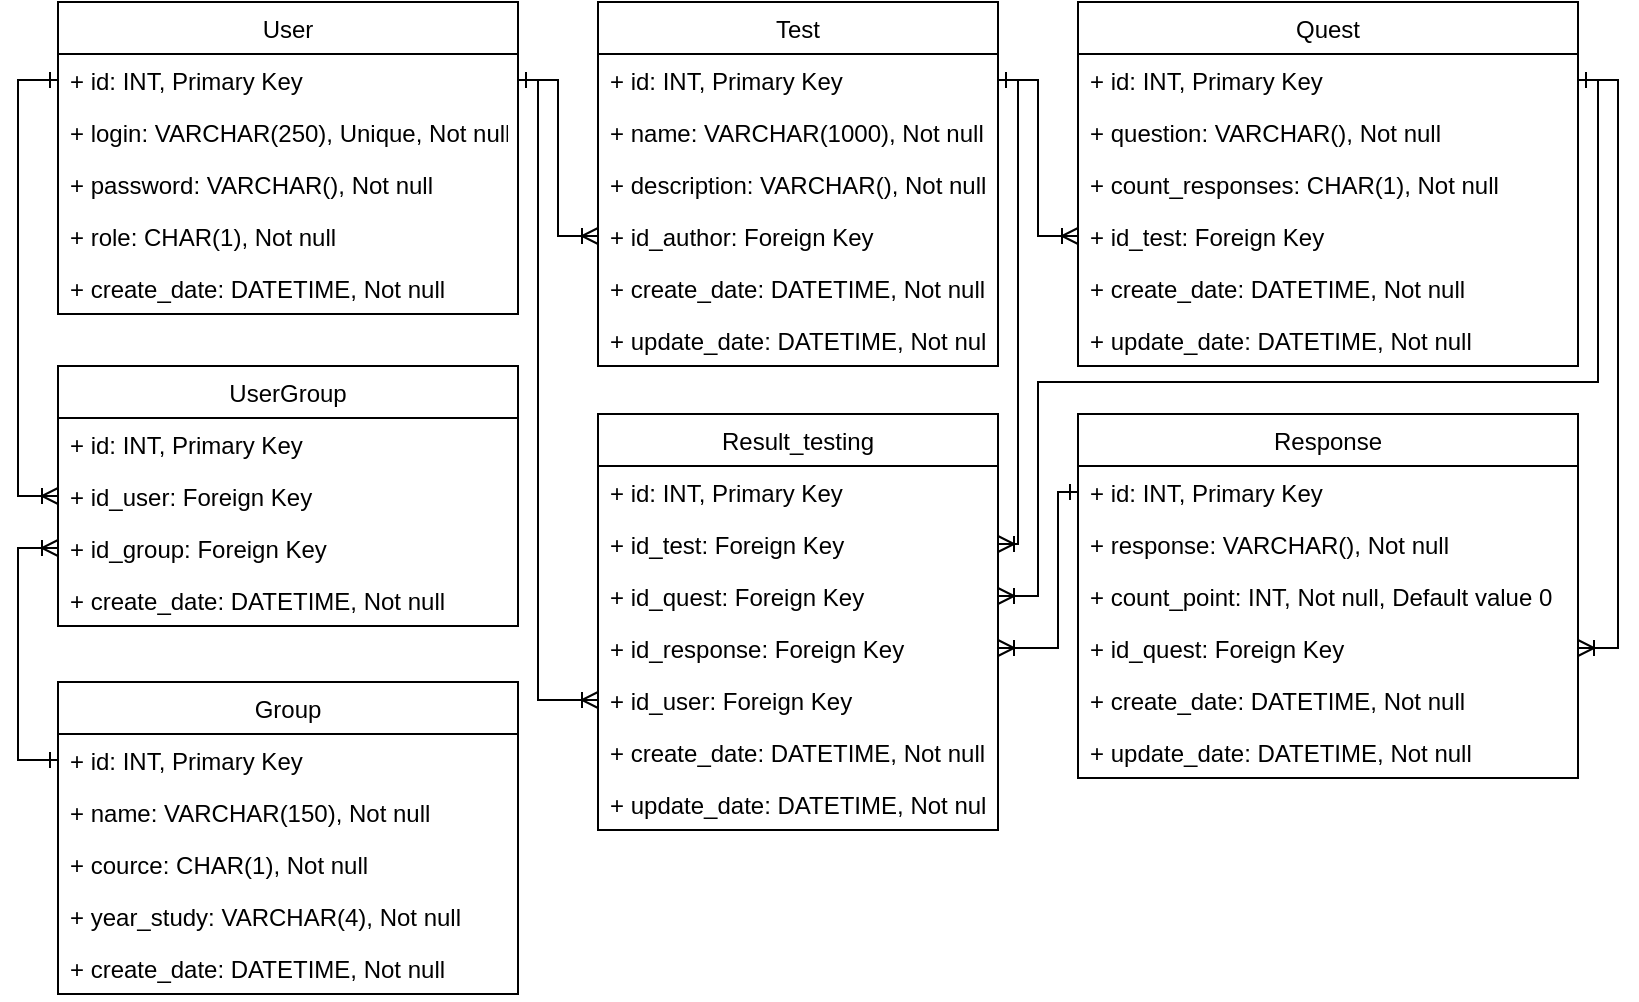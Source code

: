 <mxfile version="17.5.0" type="device"><diagram id="C5RBs43oDa-KdzZeNtuy" name="Page-1"><mxGraphModel dx="1385" dy="632" grid="1" gridSize="10" guides="1" tooltips="1" connect="1" arrows="1" fold="1" page="0" pageScale="1" pageWidth="827" pageHeight="1169" math="0" shadow="0"><root><mxCell id="WIyWlLk6GJQsqaUBKTNV-0"/><mxCell id="WIyWlLk6GJQsqaUBKTNV-1" parent="WIyWlLk6GJQsqaUBKTNV-0"/><mxCell id="CfD4FoiF6nNvBr-aVgtz-0" value="User" style="swimlane;fontStyle=0;childLayout=stackLayout;horizontal=1;startSize=26;fillColor=none;horizontalStack=0;resizeParent=1;resizeParentMax=0;resizeLast=0;collapsible=1;marginBottom=0;" vertex="1" parent="WIyWlLk6GJQsqaUBKTNV-1"><mxGeometry x="10" y="40" width="230" height="156" as="geometry"/></mxCell><mxCell id="CfD4FoiF6nNvBr-aVgtz-1" value="+ id: INT, Primary Key" style="text;strokeColor=none;fillColor=none;align=left;verticalAlign=top;spacingLeft=4;spacingRight=4;overflow=hidden;rotatable=0;points=[[0,0.5],[1,0.5]];portConstraint=eastwest;" vertex="1" parent="CfD4FoiF6nNvBr-aVgtz-0"><mxGeometry y="26" width="230" height="26" as="geometry"/></mxCell><mxCell id="CfD4FoiF6nNvBr-aVgtz-2" value="+ login: VARCHAR(250), Unique, Not null" style="text;strokeColor=none;fillColor=none;align=left;verticalAlign=top;spacingLeft=4;spacingRight=4;overflow=hidden;rotatable=0;points=[[0,0.5],[1,0.5]];portConstraint=eastwest;" vertex="1" parent="CfD4FoiF6nNvBr-aVgtz-0"><mxGeometry y="52" width="230" height="26" as="geometry"/></mxCell><mxCell id="CfD4FoiF6nNvBr-aVgtz-3" value="+ password: VARCHAR(), Not null" style="text;strokeColor=none;fillColor=none;align=left;verticalAlign=top;spacingLeft=4;spacingRight=4;overflow=hidden;rotatable=0;points=[[0,0.5],[1,0.5]];portConstraint=eastwest;" vertex="1" parent="CfD4FoiF6nNvBr-aVgtz-0"><mxGeometry y="78" width="230" height="26" as="geometry"/></mxCell><mxCell id="CfD4FoiF6nNvBr-aVgtz-24" value="+ role: CHAR(1), Not null" style="text;strokeColor=none;fillColor=none;align=left;verticalAlign=top;spacingLeft=4;spacingRight=4;overflow=hidden;rotatable=0;points=[[0,0.5],[1,0.5]];portConstraint=eastwest;" vertex="1" parent="CfD4FoiF6nNvBr-aVgtz-0"><mxGeometry y="104" width="230" height="26" as="geometry"/></mxCell><mxCell id="CfD4FoiF6nNvBr-aVgtz-25" value="+ create_date: DATETIME, Not null" style="text;strokeColor=none;fillColor=none;align=left;verticalAlign=top;spacingLeft=4;spacingRight=4;overflow=hidden;rotatable=0;points=[[0,0.5],[1,0.5]];portConstraint=eastwest;fontSize=12;" vertex="1" parent="CfD4FoiF6nNvBr-aVgtz-0"><mxGeometry y="130" width="230" height="26" as="geometry"/></mxCell><mxCell id="CfD4FoiF6nNvBr-aVgtz-4" value="Group" style="swimlane;fontStyle=0;childLayout=stackLayout;horizontal=1;startSize=26;fillColor=none;horizontalStack=0;resizeParent=1;resizeParentMax=0;resizeLast=0;collapsible=1;marginBottom=0;" vertex="1" parent="WIyWlLk6GJQsqaUBKTNV-1"><mxGeometry x="10" y="380" width="230" height="156" as="geometry"/></mxCell><mxCell id="CfD4FoiF6nNvBr-aVgtz-5" value="+ id: INT, Primary Key" style="text;strokeColor=none;fillColor=none;align=left;verticalAlign=top;spacingLeft=4;spacingRight=4;overflow=hidden;rotatable=0;points=[[0,0.5],[1,0.5]];portConstraint=eastwest;" vertex="1" parent="CfD4FoiF6nNvBr-aVgtz-4"><mxGeometry y="26" width="230" height="26" as="geometry"/></mxCell><mxCell id="CfD4FoiF6nNvBr-aVgtz-6" value="+ name: VARCHAR(150), Not null" style="text;strokeColor=none;fillColor=none;align=left;verticalAlign=top;spacingLeft=4;spacingRight=4;overflow=hidden;rotatable=0;points=[[0,0.5],[1,0.5]];portConstraint=eastwest;" vertex="1" parent="CfD4FoiF6nNvBr-aVgtz-4"><mxGeometry y="52" width="230" height="26" as="geometry"/></mxCell><mxCell id="CfD4FoiF6nNvBr-aVgtz-7" value="+ cource: CHAR(1), Not null" style="text;strokeColor=none;fillColor=none;align=left;verticalAlign=top;spacingLeft=4;spacingRight=4;overflow=hidden;rotatable=0;points=[[0,0.5],[1,0.5]];portConstraint=eastwest;" vertex="1" parent="CfD4FoiF6nNvBr-aVgtz-4"><mxGeometry y="78" width="230" height="26" as="geometry"/></mxCell><mxCell id="CfD4FoiF6nNvBr-aVgtz-26" value="+ year_study: VARCHAR(4), Not null" style="text;strokeColor=none;fillColor=none;align=left;verticalAlign=top;spacingLeft=4;spacingRight=4;overflow=hidden;rotatable=0;points=[[0,0.5],[1,0.5]];portConstraint=eastwest;" vertex="1" parent="CfD4FoiF6nNvBr-aVgtz-4"><mxGeometry y="104" width="230" height="26" as="geometry"/></mxCell><mxCell id="CfD4FoiF6nNvBr-aVgtz-27" value="+ create_date: DATETIME, Not null" style="text;strokeColor=none;fillColor=none;align=left;verticalAlign=top;spacingLeft=4;spacingRight=4;overflow=hidden;rotatable=0;points=[[0,0.5],[1,0.5]];portConstraint=eastwest;" vertex="1" parent="CfD4FoiF6nNvBr-aVgtz-4"><mxGeometry y="130" width="230" height="26" as="geometry"/></mxCell><mxCell id="CfD4FoiF6nNvBr-aVgtz-8" value="Quest" style="swimlane;fontStyle=0;childLayout=stackLayout;horizontal=1;startSize=26;fillColor=none;horizontalStack=0;resizeParent=1;resizeParentMax=0;resizeLast=0;collapsible=1;marginBottom=0;" vertex="1" parent="WIyWlLk6GJQsqaUBKTNV-1"><mxGeometry x="520" y="40" width="250" height="182" as="geometry"/></mxCell><mxCell id="CfD4FoiF6nNvBr-aVgtz-9" value="+ id: INT, Primary Key" style="text;strokeColor=none;fillColor=none;align=left;verticalAlign=top;spacingLeft=4;spacingRight=4;overflow=hidden;rotatable=0;points=[[0,0.5],[1,0.5]];portConstraint=eastwest;" vertex="1" parent="CfD4FoiF6nNvBr-aVgtz-8"><mxGeometry y="26" width="250" height="26" as="geometry"/></mxCell><mxCell id="CfD4FoiF6nNvBr-aVgtz-10" value="+ question: VARCHAR(), Not null" style="text;strokeColor=none;fillColor=none;align=left;verticalAlign=top;spacingLeft=4;spacingRight=4;overflow=hidden;rotatable=0;points=[[0,0.5],[1,0.5]];portConstraint=eastwest;" vertex="1" parent="CfD4FoiF6nNvBr-aVgtz-8"><mxGeometry y="52" width="250" height="26" as="geometry"/></mxCell><mxCell id="CfD4FoiF6nNvBr-aVgtz-11" value="+ count_responses: CHAR(1), Not null" style="text;strokeColor=none;fillColor=none;align=left;verticalAlign=top;spacingLeft=4;spacingRight=4;overflow=hidden;rotatable=0;points=[[0,0.5],[1,0.5]];portConstraint=eastwest;" vertex="1" parent="CfD4FoiF6nNvBr-aVgtz-8"><mxGeometry y="78" width="250" height="26" as="geometry"/></mxCell><mxCell id="CfD4FoiF6nNvBr-aVgtz-36" value="+ id_test: Foreign Key" style="text;strokeColor=none;fillColor=none;align=left;verticalAlign=top;spacingLeft=4;spacingRight=4;overflow=hidden;rotatable=0;points=[[0,0.5],[1,0.5]];portConstraint=eastwest;" vertex="1" parent="CfD4FoiF6nNvBr-aVgtz-8"><mxGeometry y="104" width="250" height="26" as="geometry"/></mxCell><mxCell id="CfD4FoiF6nNvBr-aVgtz-37" value="+ create_date: DATETIME, Not null" style="text;strokeColor=none;fillColor=none;align=left;verticalAlign=top;spacingLeft=4;spacingRight=4;overflow=hidden;rotatable=0;points=[[0,0.5],[1,0.5]];portConstraint=eastwest;" vertex="1" parent="CfD4FoiF6nNvBr-aVgtz-8"><mxGeometry y="130" width="250" height="26" as="geometry"/></mxCell><mxCell id="CfD4FoiF6nNvBr-aVgtz-38" value="+ update_date: DATETIME, Not null" style="text;strokeColor=none;fillColor=none;align=left;verticalAlign=top;spacingLeft=4;spacingRight=4;overflow=hidden;rotatable=0;points=[[0,0.5],[1,0.5]];portConstraint=eastwest;" vertex="1" parent="CfD4FoiF6nNvBr-aVgtz-8"><mxGeometry y="156" width="250" height="26" as="geometry"/></mxCell><mxCell id="CfD4FoiF6nNvBr-aVgtz-12" value="Response" style="swimlane;fontStyle=0;childLayout=stackLayout;horizontal=1;startSize=26;fillColor=none;horizontalStack=0;resizeParent=1;resizeParentMax=0;resizeLast=0;collapsible=1;marginBottom=0;" vertex="1" parent="WIyWlLk6GJQsqaUBKTNV-1"><mxGeometry x="520" y="246" width="250" height="182" as="geometry"/></mxCell><mxCell id="CfD4FoiF6nNvBr-aVgtz-13" value="+ id: INT, Primary Key" style="text;strokeColor=none;fillColor=none;align=left;verticalAlign=top;spacingLeft=4;spacingRight=4;overflow=hidden;rotatable=0;points=[[0,0.5],[1,0.5]];portConstraint=eastwest;" vertex="1" parent="CfD4FoiF6nNvBr-aVgtz-12"><mxGeometry y="26" width="250" height="26" as="geometry"/></mxCell><mxCell id="CfD4FoiF6nNvBr-aVgtz-14" value="+ response: VARCHAR(), Not null" style="text;strokeColor=none;fillColor=none;align=left;verticalAlign=top;spacingLeft=4;spacingRight=4;overflow=hidden;rotatable=0;points=[[0,0.5],[1,0.5]];portConstraint=eastwest;" vertex="1" parent="CfD4FoiF6nNvBr-aVgtz-12"><mxGeometry y="52" width="250" height="26" as="geometry"/></mxCell><mxCell id="CfD4FoiF6nNvBr-aVgtz-15" value="+ count_point: INT, Not null, Default value 0" style="text;strokeColor=none;fillColor=none;align=left;verticalAlign=top;spacingLeft=4;spacingRight=4;overflow=hidden;rotatable=0;points=[[0,0.5],[1,0.5]];portConstraint=eastwest;" vertex="1" parent="CfD4FoiF6nNvBr-aVgtz-12"><mxGeometry y="78" width="250" height="26" as="geometry"/></mxCell><mxCell id="CfD4FoiF6nNvBr-aVgtz-39" value="+ id_quest: Foreign Key" style="text;strokeColor=none;fillColor=none;align=left;verticalAlign=top;spacingLeft=4;spacingRight=4;overflow=hidden;rotatable=0;points=[[0,0.5],[1,0.5]];portConstraint=eastwest;" vertex="1" parent="CfD4FoiF6nNvBr-aVgtz-12"><mxGeometry y="104" width="250" height="26" as="geometry"/></mxCell><mxCell id="CfD4FoiF6nNvBr-aVgtz-40" value="+ create_date: DATETIME, Not null" style="text;strokeColor=none;fillColor=none;align=left;verticalAlign=top;spacingLeft=4;spacingRight=4;overflow=hidden;rotatable=0;points=[[0,0.5],[1,0.5]];portConstraint=eastwest;" vertex="1" parent="CfD4FoiF6nNvBr-aVgtz-12"><mxGeometry y="130" width="250" height="26" as="geometry"/></mxCell><mxCell id="CfD4FoiF6nNvBr-aVgtz-41" value="+ update_date: DATETIME, Not null" style="text;strokeColor=none;fillColor=none;align=left;verticalAlign=top;spacingLeft=4;spacingRight=4;overflow=hidden;rotatable=0;points=[[0,0.5],[1,0.5]];portConstraint=eastwest;" vertex="1" parent="CfD4FoiF6nNvBr-aVgtz-12"><mxGeometry y="156" width="250" height="26" as="geometry"/></mxCell><mxCell id="CfD4FoiF6nNvBr-aVgtz-16" value="Result_testing" style="swimlane;fontStyle=0;childLayout=stackLayout;horizontal=1;startSize=26;fillColor=none;horizontalStack=0;resizeParent=1;resizeParentMax=0;resizeLast=0;collapsible=1;marginBottom=0;" vertex="1" parent="WIyWlLk6GJQsqaUBKTNV-1"><mxGeometry x="280" y="246" width="200" height="208" as="geometry"/></mxCell><mxCell id="CfD4FoiF6nNvBr-aVgtz-17" value="+ id: INT, Primary Key" style="text;strokeColor=none;fillColor=none;align=left;verticalAlign=top;spacingLeft=4;spacingRight=4;overflow=hidden;rotatable=0;points=[[0,0.5],[1,0.5]];portConstraint=eastwest;" vertex="1" parent="CfD4FoiF6nNvBr-aVgtz-16"><mxGeometry y="26" width="200" height="26" as="geometry"/></mxCell><mxCell id="CfD4FoiF6nNvBr-aVgtz-18" value="+ id_test: Foreign Key" style="text;strokeColor=none;fillColor=none;align=left;verticalAlign=top;spacingLeft=4;spacingRight=4;overflow=hidden;rotatable=0;points=[[0,0.5],[1,0.5]];portConstraint=eastwest;" vertex="1" parent="CfD4FoiF6nNvBr-aVgtz-16"><mxGeometry y="52" width="200" height="26" as="geometry"/></mxCell><mxCell id="CfD4FoiF6nNvBr-aVgtz-42" value="+ id_quest: Foreign Key" style="text;strokeColor=none;fillColor=none;align=left;verticalAlign=top;spacingLeft=4;spacingRight=4;overflow=hidden;rotatable=0;points=[[0,0.5],[1,0.5]];portConstraint=eastwest;" vertex="1" parent="CfD4FoiF6nNvBr-aVgtz-16"><mxGeometry y="78" width="200" height="26" as="geometry"/></mxCell><mxCell id="CfD4FoiF6nNvBr-aVgtz-43" value="+ id_response: Foreign Key" style="text;strokeColor=none;fillColor=none;align=left;verticalAlign=top;spacingLeft=4;spacingRight=4;overflow=hidden;rotatable=0;points=[[0,0.5],[1,0.5]];portConstraint=eastwest;" vertex="1" parent="CfD4FoiF6nNvBr-aVgtz-16"><mxGeometry y="104" width="200" height="26" as="geometry"/></mxCell><mxCell id="CfD4FoiF6nNvBr-aVgtz-44" value="+ id_user: Foreign Key" style="text;strokeColor=none;fillColor=none;align=left;verticalAlign=top;spacingLeft=4;spacingRight=4;overflow=hidden;rotatable=0;points=[[0,0.5],[1,0.5]];portConstraint=eastwest;" vertex="1" parent="CfD4FoiF6nNvBr-aVgtz-16"><mxGeometry y="130" width="200" height="26" as="geometry"/></mxCell><mxCell id="CfD4FoiF6nNvBr-aVgtz-45" value="+ create_date: DATETIME, Not null" style="text;strokeColor=none;fillColor=none;align=left;verticalAlign=top;spacingLeft=4;spacingRight=4;overflow=hidden;rotatable=0;points=[[0,0.5],[1,0.5]];portConstraint=eastwest;" vertex="1" parent="CfD4FoiF6nNvBr-aVgtz-16"><mxGeometry y="156" width="200" height="26" as="geometry"/></mxCell><mxCell id="CfD4FoiF6nNvBr-aVgtz-46" value="+ update_date: DATETIME, Not null" style="text;strokeColor=none;fillColor=none;align=left;verticalAlign=top;spacingLeft=4;spacingRight=4;overflow=hidden;rotatable=0;points=[[0,0.5],[1,0.5]];portConstraint=eastwest;" vertex="1" parent="CfD4FoiF6nNvBr-aVgtz-16"><mxGeometry y="182" width="200" height="26" as="geometry"/></mxCell><mxCell id="CfD4FoiF6nNvBr-aVgtz-20" value="Test" style="swimlane;fontStyle=0;childLayout=stackLayout;horizontal=1;startSize=26;fillColor=none;horizontalStack=0;resizeParent=1;resizeParentMax=0;resizeLast=0;collapsible=1;marginBottom=0;" vertex="1" parent="WIyWlLk6GJQsqaUBKTNV-1"><mxGeometry x="280" y="40" width="200" height="182" as="geometry"/></mxCell><mxCell id="CfD4FoiF6nNvBr-aVgtz-21" value="+ id: INT, Primary Key" style="text;strokeColor=none;fillColor=none;align=left;verticalAlign=top;spacingLeft=4;spacingRight=4;overflow=hidden;rotatable=0;points=[[0,0.5],[1,0.5]];portConstraint=eastwest;" vertex="1" parent="CfD4FoiF6nNvBr-aVgtz-20"><mxGeometry y="26" width="200" height="26" as="geometry"/></mxCell><mxCell id="CfD4FoiF6nNvBr-aVgtz-22" value="+ name: VARCHAR(1000), Not null" style="text;strokeColor=none;fillColor=none;align=left;verticalAlign=top;spacingLeft=4;spacingRight=4;overflow=hidden;rotatable=0;points=[[0,0.5],[1,0.5]];portConstraint=eastwest;" vertex="1" parent="CfD4FoiF6nNvBr-aVgtz-20"><mxGeometry y="52" width="200" height="26" as="geometry"/></mxCell><mxCell id="CfD4FoiF6nNvBr-aVgtz-23" value="+ description: VARCHAR(), Not null" style="text;strokeColor=none;fillColor=none;align=left;verticalAlign=top;spacingLeft=4;spacingRight=4;overflow=hidden;rotatable=0;points=[[0,0.5],[1,0.5]];portConstraint=eastwest;" vertex="1" parent="CfD4FoiF6nNvBr-aVgtz-20"><mxGeometry y="78" width="200" height="26" as="geometry"/></mxCell><mxCell id="CfD4FoiF6nNvBr-aVgtz-33" value="+ id_author: Foreign Key" style="text;strokeColor=none;fillColor=none;align=left;verticalAlign=top;spacingLeft=4;spacingRight=4;overflow=hidden;rotatable=0;points=[[0,0.5],[1,0.5]];portConstraint=eastwest;" vertex="1" parent="CfD4FoiF6nNvBr-aVgtz-20"><mxGeometry y="104" width="200" height="26" as="geometry"/></mxCell><mxCell id="CfD4FoiF6nNvBr-aVgtz-34" value="+ create_date: DATETIME, Not null" style="text;strokeColor=none;fillColor=none;align=left;verticalAlign=top;spacingLeft=4;spacingRight=4;overflow=hidden;rotatable=0;points=[[0,0.5],[1,0.5]];portConstraint=eastwest;" vertex="1" parent="CfD4FoiF6nNvBr-aVgtz-20"><mxGeometry y="130" width="200" height="26" as="geometry"/></mxCell><mxCell id="CfD4FoiF6nNvBr-aVgtz-35" value="+ update_date: DATETIME, Not null" style="text;strokeColor=none;fillColor=none;align=left;verticalAlign=top;spacingLeft=4;spacingRight=4;overflow=hidden;rotatable=0;points=[[0,0.5],[1,0.5]];portConstraint=eastwest;" vertex="1" parent="CfD4FoiF6nNvBr-aVgtz-20"><mxGeometry y="156" width="200" height="26" as="geometry"/></mxCell><mxCell id="CfD4FoiF6nNvBr-aVgtz-28" value="UserGroup" style="swimlane;fontStyle=0;childLayout=stackLayout;horizontal=1;startSize=26;fillColor=none;horizontalStack=0;resizeParent=1;resizeParentMax=0;resizeLast=0;collapsible=1;marginBottom=0;" vertex="1" parent="WIyWlLk6GJQsqaUBKTNV-1"><mxGeometry x="10" y="222" width="230" height="130" as="geometry"/></mxCell><mxCell id="CfD4FoiF6nNvBr-aVgtz-29" value="+ id: INT, Primary Key" style="text;strokeColor=none;fillColor=none;align=left;verticalAlign=top;spacingLeft=4;spacingRight=4;overflow=hidden;rotatable=0;points=[[0,0.5],[1,0.5]];portConstraint=eastwest;" vertex="1" parent="CfD4FoiF6nNvBr-aVgtz-28"><mxGeometry y="26" width="230" height="26" as="geometry"/></mxCell><mxCell id="CfD4FoiF6nNvBr-aVgtz-30" value="+ id_user: Foreign Key" style="text;strokeColor=none;fillColor=none;align=left;verticalAlign=top;spacingLeft=4;spacingRight=4;overflow=hidden;rotatable=0;points=[[0,0.5],[1,0.5]];portConstraint=eastwest;" vertex="1" parent="CfD4FoiF6nNvBr-aVgtz-28"><mxGeometry y="52" width="230" height="26" as="geometry"/></mxCell><mxCell id="CfD4FoiF6nNvBr-aVgtz-31" value="+ id_group: Foreign Key" style="text;strokeColor=none;fillColor=none;align=left;verticalAlign=top;spacingLeft=4;spacingRight=4;overflow=hidden;rotatable=0;points=[[0,0.5],[1,0.5]];portConstraint=eastwest;" vertex="1" parent="CfD4FoiF6nNvBr-aVgtz-28"><mxGeometry y="78" width="230" height="26" as="geometry"/></mxCell><mxCell id="CfD4FoiF6nNvBr-aVgtz-32" value="+ create_date: DATETIME, Not null" style="text;strokeColor=none;fillColor=none;align=left;verticalAlign=top;spacingLeft=4;spacingRight=4;overflow=hidden;rotatable=0;points=[[0,0.5],[1,0.5]];portConstraint=eastwest;" vertex="1" parent="CfD4FoiF6nNvBr-aVgtz-28"><mxGeometry y="104" width="230" height="26" as="geometry"/></mxCell><mxCell id="CfD4FoiF6nNvBr-aVgtz-47" value="" style="edgeStyle=orthogonalEdgeStyle;fontSize=12;html=1;endArrow=ERoneToMany;startArrow=ERone;rounded=0;startFill=0;endFill=0;entryX=0;entryY=0.5;entryDx=0;entryDy=0;exitX=0;exitY=0.5;exitDx=0;exitDy=0;" edge="1" parent="WIyWlLk6GJQsqaUBKTNV-1" source="CfD4FoiF6nNvBr-aVgtz-5" target="CfD4FoiF6nNvBr-aVgtz-31"><mxGeometry width="100" height="100" relative="1" as="geometry"><mxPoint x="-50" y="470" as="sourcePoint"/><mxPoint x="-160" y="460" as="targetPoint"/><Array as="points"><mxPoint x="-10" y="419"/><mxPoint x="-10" y="313"/></Array></mxGeometry></mxCell><mxCell id="CfD4FoiF6nNvBr-aVgtz-48" value="" style="edgeStyle=orthogonalEdgeStyle;fontSize=12;html=1;endArrow=ERoneToMany;startArrow=ERone;rounded=0;startFill=0;endFill=0;entryX=0;entryY=0.5;entryDx=0;entryDy=0;exitX=0;exitY=0.5;exitDx=0;exitDy=0;" edge="1" parent="WIyWlLk6GJQsqaUBKTNV-1" source="CfD4FoiF6nNvBr-aVgtz-1" target="CfD4FoiF6nNvBr-aVgtz-30"><mxGeometry width="100" height="100" relative="1" as="geometry"><mxPoint x="-40" y="352" as="sourcePoint"/><mxPoint x="-40" y="246" as="targetPoint"/><Array as="points"><mxPoint x="-10" y="79"/><mxPoint x="-10" y="287"/></Array></mxGeometry></mxCell><mxCell id="CfD4FoiF6nNvBr-aVgtz-49" value="" style="edgeStyle=orthogonalEdgeStyle;fontSize=12;html=1;endArrow=ERoneToMany;startArrow=ERone;rounded=0;startFill=0;endFill=0;entryX=0;entryY=0.5;entryDx=0;entryDy=0;exitX=1;exitY=0.5;exitDx=0;exitDy=0;" edge="1" parent="WIyWlLk6GJQsqaUBKTNV-1" source="CfD4FoiF6nNvBr-aVgtz-1" target="CfD4FoiF6nNvBr-aVgtz-33"><mxGeometry width="100" height="100" relative="1" as="geometry"><mxPoint x="320" y="450.0" as="sourcePoint"/><mxPoint x="320" y="658" as="targetPoint"/><Array as="points"><mxPoint x="260" y="79"/><mxPoint x="260" y="157"/></Array></mxGeometry></mxCell><mxCell id="CfD4FoiF6nNvBr-aVgtz-50" value="" style="edgeStyle=orthogonalEdgeStyle;fontSize=12;html=1;endArrow=ERoneToMany;startArrow=ERone;rounded=0;startFill=0;endFill=0;exitX=1;exitY=0.5;exitDx=0;exitDy=0;entryX=0;entryY=0.5;entryDx=0;entryDy=0;" edge="1" parent="WIyWlLk6GJQsqaUBKTNV-1" source="CfD4FoiF6nNvBr-aVgtz-21" target="CfD4FoiF6nNvBr-aVgtz-36"><mxGeometry width="100" height="100" relative="1" as="geometry"><mxPoint x="500" y="150.0" as="sourcePoint"/><mxPoint x="530" y="240" as="targetPoint"/><Array as="points"><mxPoint x="500" y="79"/><mxPoint x="500" y="157"/></Array></mxGeometry></mxCell><mxCell id="CfD4FoiF6nNvBr-aVgtz-51" value="" style="edgeStyle=orthogonalEdgeStyle;fontSize=12;html=1;endArrow=ERoneToMany;startArrow=ERone;rounded=0;startFill=0;endFill=0;exitX=1;exitY=0.5;exitDx=0;exitDy=0;entryX=1;entryY=0.5;entryDx=0;entryDy=0;" edge="1" parent="WIyWlLk6GJQsqaUBKTNV-1" source="CfD4FoiF6nNvBr-aVgtz-9" target="CfD4FoiF6nNvBr-aVgtz-39"><mxGeometry width="100" height="100" relative="1" as="geometry"><mxPoint x="790" y="79.0" as="sourcePoint"/><mxPoint x="830" y="157" as="targetPoint"/><Array as="points"><mxPoint x="790" y="79"/><mxPoint x="790" y="363"/></Array></mxGeometry></mxCell><mxCell id="CfD4FoiF6nNvBr-aVgtz-52" value="" style="edgeStyle=orthogonalEdgeStyle;fontSize=12;html=1;endArrow=ERoneToMany;startArrow=ERone;rounded=0;startFill=0;endFill=0;exitX=1;exitY=0.5;exitDx=0;exitDy=0;entryX=0;entryY=0.5;entryDx=0;entryDy=0;" edge="1" parent="WIyWlLk6GJQsqaUBKTNV-1" source="CfD4FoiF6nNvBr-aVgtz-1" target="CfD4FoiF6nNvBr-aVgtz-44"><mxGeometry width="100" height="100" relative="1" as="geometry"><mxPoint x="500" y="490.0" as="sourcePoint"/><mxPoint x="540" y="568" as="targetPoint"/><Array as="points"><mxPoint x="250" y="79"/><mxPoint x="250" y="389"/></Array></mxGeometry></mxCell><mxCell id="CfD4FoiF6nNvBr-aVgtz-53" value="" style="edgeStyle=orthogonalEdgeStyle;fontSize=12;html=1;endArrow=ERoneToMany;startArrow=ERone;rounded=0;startFill=0;endFill=0;exitX=1;exitY=0.5;exitDx=0;exitDy=0;entryX=1;entryY=0.5;entryDx=0;entryDy=0;" edge="1" parent="WIyWlLk6GJQsqaUBKTNV-1" source="CfD4FoiF6nNvBr-aVgtz-21" target="CfD4FoiF6nNvBr-aVgtz-18"><mxGeometry width="100" height="100" relative="1" as="geometry"><mxPoint x="480" y="168.0" as="sourcePoint"/><mxPoint x="520" y="246" as="targetPoint"/><Array as="points"><mxPoint x="490" y="79"/><mxPoint x="490" y="311"/></Array></mxGeometry></mxCell><mxCell id="CfD4FoiF6nNvBr-aVgtz-54" value="" style="edgeStyle=orthogonalEdgeStyle;fontSize=12;html=1;endArrow=ERoneToMany;startArrow=ERone;rounded=0;startFill=0;endFill=0;exitX=1;exitY=0.5;exitDx=0;exitDy=0;entryX=1;entryY=0.5;entryDx=0;entryDy=0;" edge="1" parent="WIyWlLk6GJQsqaUBKTNV-1" source="CfD4FoiF6nNvBr-aVgtz-9" target="CfD4FoiF6nNvBr-aVgtz-42"><mxGeometry width="100" height="100" relative="1" as="geometry"><mxPoint x="540" y="480.0" as="sourcePoint"/><mxPoint x="580" y="558" as="targetPoint"/><Array as="points"><mxPoint x="780" y="79"/><mxPoint x="780" y="230"/><mxPoint x="500" y="230"/><mxPoint x="500" y="337"/></Array></mxGeometry></mxCell><mxCell id="CfD4FoiF6nNvBr-aVgtz-55" value="" style="edgeStyle=orthogonalEdgeStyle;fontSize=12;html=1;endArrow=ERoneToMany;startArrow=ERone;rounded=0;startFill=0;endFill=0;exitX=0;exitY=0.5;exitDx=0;exitDy=0;entryX=1;entryY=0.5;entryDx=0;entryDy=0;" edge="1" parent="WIyWlLk6GJQsqaUBKTNV-1" source="CfD4FoiF6nNvBr-aVgtz-13" target="CfD4FoiF6nNvBr-aVgtz-43"><mxGeometry width="100" height="100" relative="1" as="geometry"><mxPoint x="480" y="500.0" as="sourcePoint"/><mxPoint x="520" y="578" as="targetPoint"/><Array as="points"><mxPoint x="510" y="285"/><mxPoint x="510" y="363"/></Array></mxGeometry></mxCell></root></mxGraphModel></diagram></mxfile>